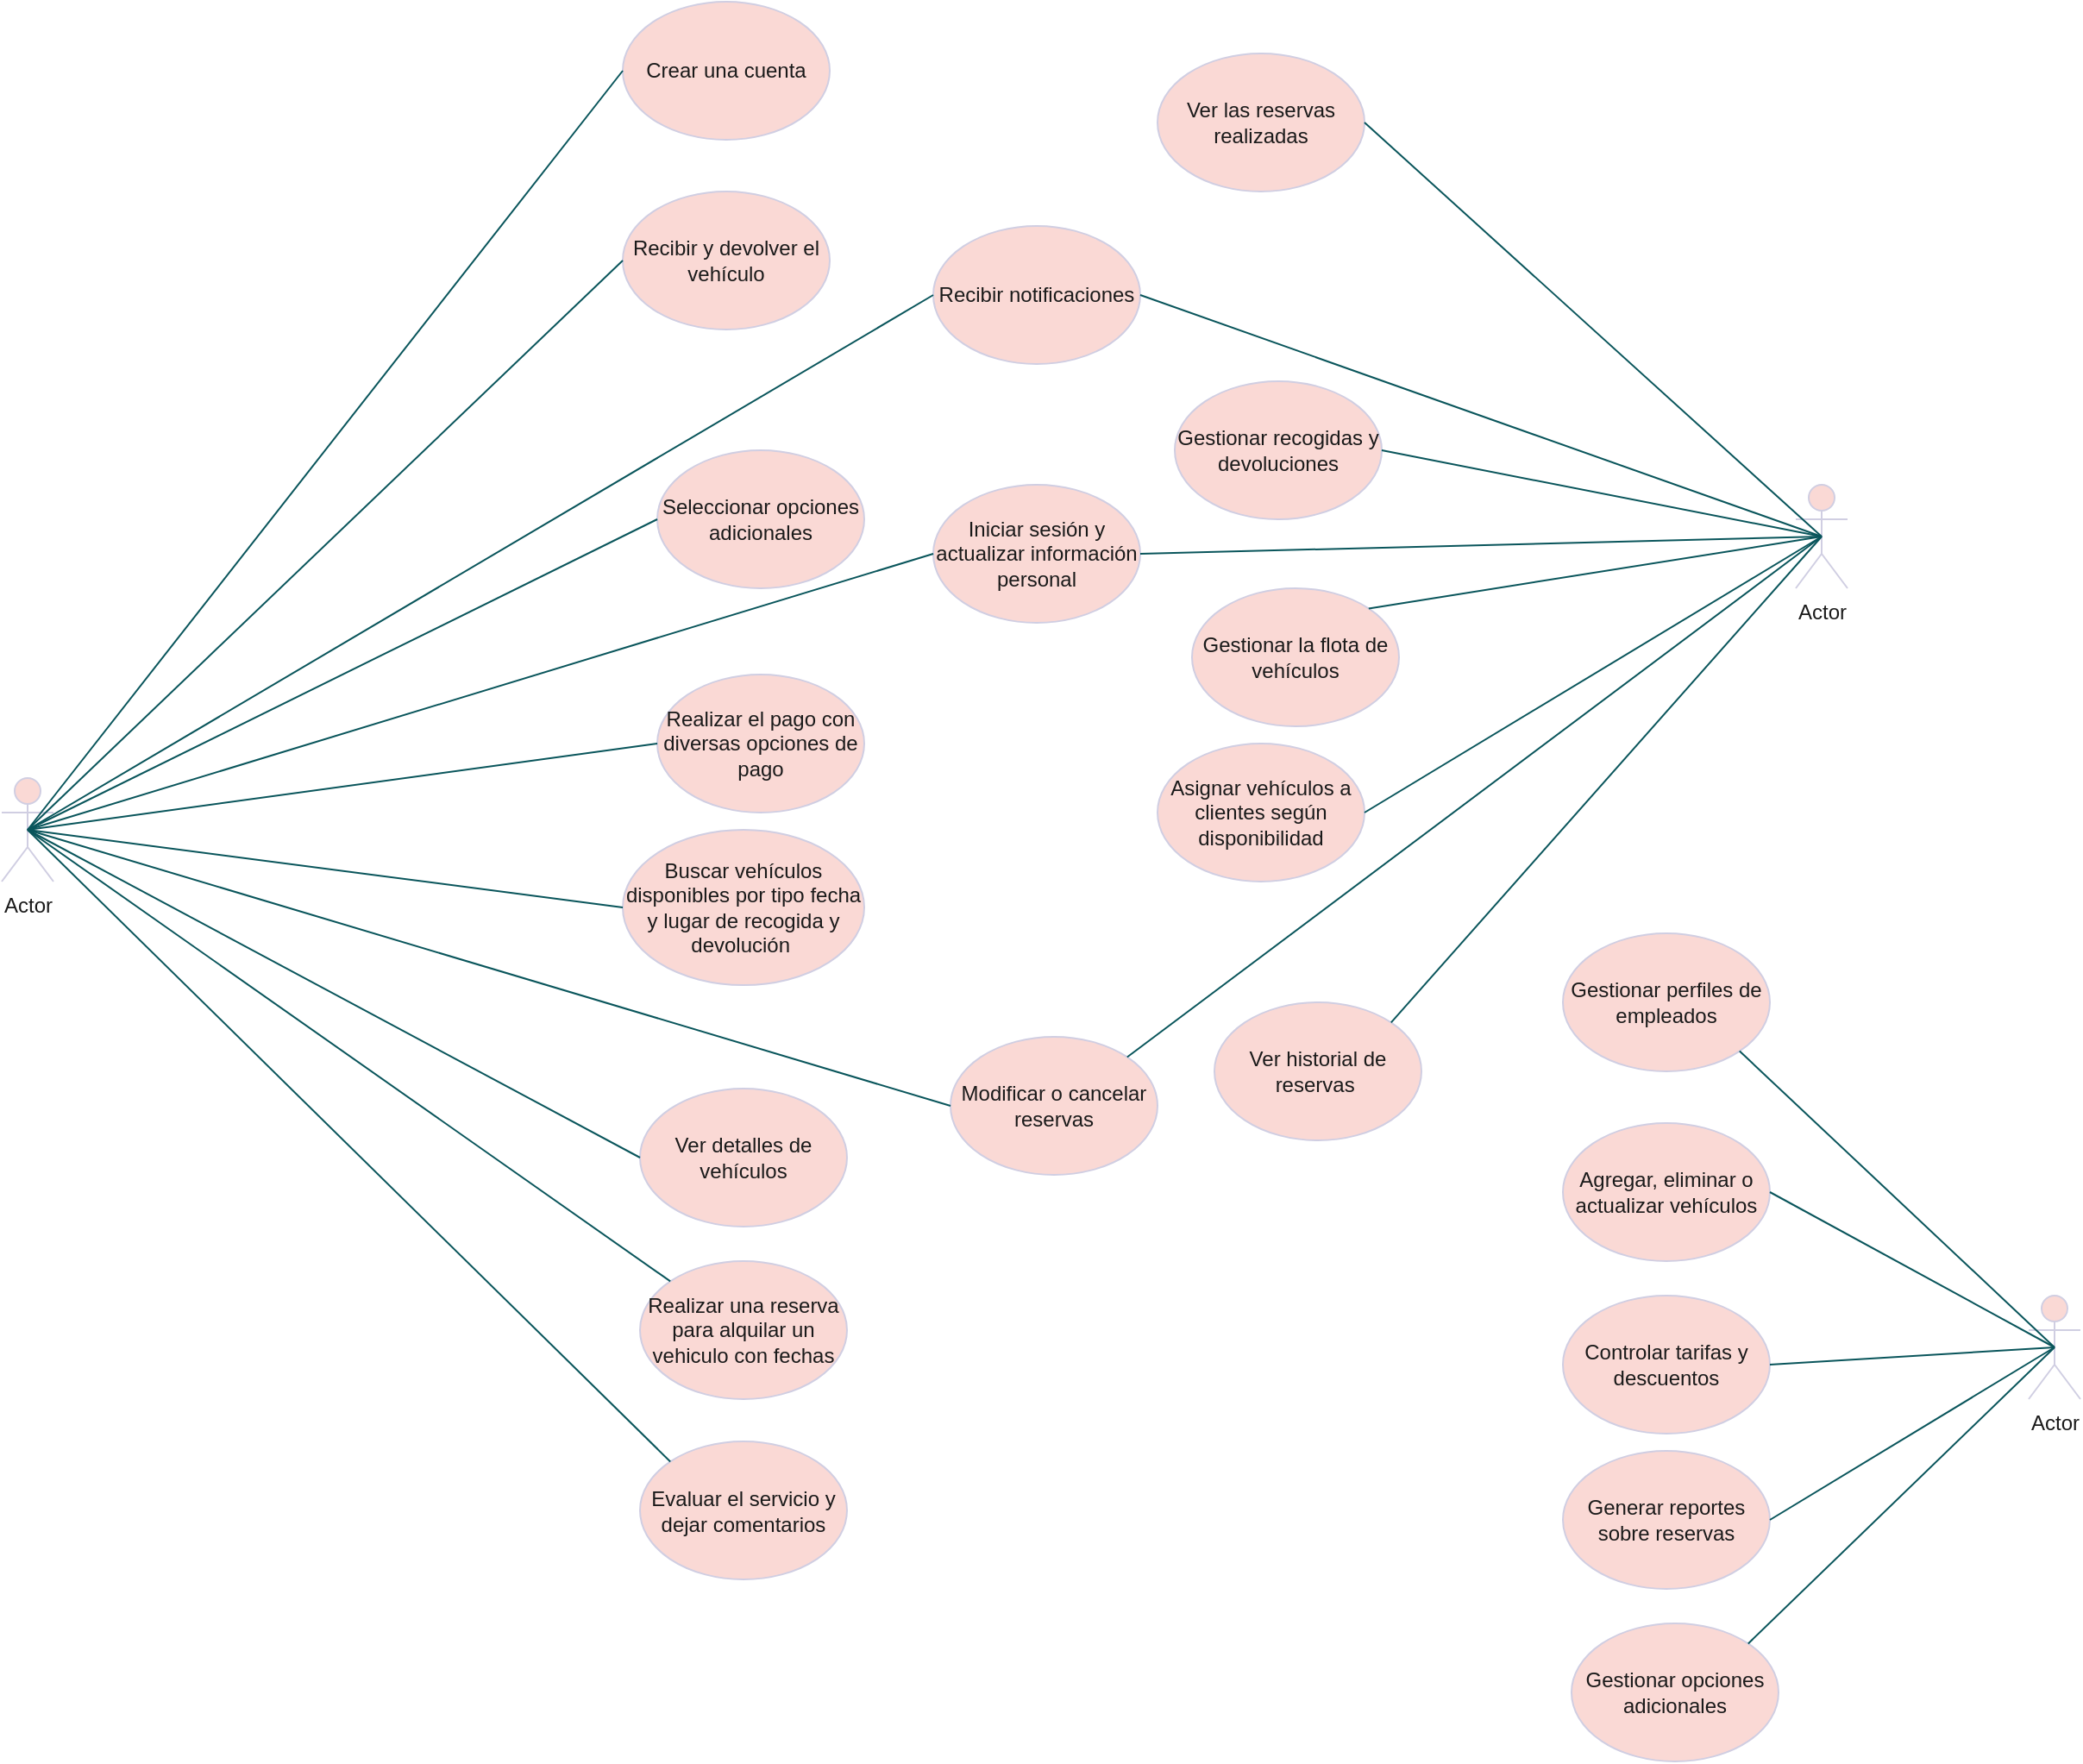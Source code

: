 <mxfile version="26.1.0">
  <diagram name="Página-1" id="7sfm6P7vLQWsBmhchRdq">
    <mxGraphModel dx="2564" dy="2366" grid="1" gridSize="10" guides="1" tooltips="1" connect="1" arrows="1" fold="1" page="1" pageScale="1" pageWidth="827" pageHeight="1169" math="0" shadow="0">
      <root>
        <mxCell id="0" />
        <mxCell id="1" parent="0" />
        <mxCell id="HMmsbIX-0MEVng9nuf__-1" value="Actor" style="shape=umlActor;verticalLabelPosition=bottom;verticalAlign=top;html=1;outlineConnect=0;labelBackgroundColor=none;fillColor=#FAD9D5;strokeColor=#D0CEE2;fontColor=#1A1A1A;" parent="1" vertex="1">
          <mxGeometry x="-290" y="160" width="30" height="60" as="geometry" />
        </mxCell>
        <mxCell id="HMmsbIX-0MEVng9nuf__-2" value="Actor" style="shape=umlActor;verticalLabelPosition=bottom;verticalAlign=top;html=1;outlineConnect=0;labelBackgroundColor=none;fillColor=#FAD9D5;strokeColor=#D0CEE2;fontColor=#1A1A1A;" parent="1" vertex="1">
          <mxGeometry x="750" y="-10" width="30" height="60" as="geometry" />
        </mxCell>
        <mxCell id="HMmsbIX-0MEVng9nuf__-3" value="Actor" style="shape=umlActor;verticalLabelPosition=bottom;verticalAlign=top;html=1;outlineConnect=0;labelBackgroundColor=none;fillColor=#FAD9D5;strokeColor=#D0CEE2;fontColor=#1A1A1A;" parent="1" vertex="1">
          <mxGeometry x="885" y="460" width="30" height="60" as="geometry" />
        </mxCell>
        <mxCell id="HMmsbIX-0MEVng9nuf__-4" value="Crear una cuenta" style="ellipse;whiteSpace=wrap;html=1;labelBackgroundColor=none;fillColor=#FAD9D5;strokeColor=#D0CEE2;fontColor=#1A1A1A;" parent="1" vertex="1">
          <mxGeometry x="70" y="-290" width="120" height="80" as="geometry" />
        </mxCell>
        <mxCell id="HMmsbIX-0MEVng9nuf__-5" value="Iniciar sesión y actualizar información personal" style="ellipse;whiteSpace=wrap;html=1;labelBackgroundColor=none;fillColor=#FAD9D5;strokeColor=#D0CEE2;fontColor=#1A1A1A;" parent="1" vertex="1">
          <mxGeometry x="250" y="-10" width="120" height="80" as="geometry" />
        </mxCell>
        <mxCell id="HMmsbIX-0MEVng9nuf__-6" value="Buscar vehículos disponibles por tipo fecha y lugar de recogida y devolución&amp;nbsp;" style="ellipse;whiteSpace=wrap;html=1;labelBackgroundColor=none;fillColor=#FAD9D5;strokeColor=#D0CEE2;fontColor=#1A1A1A;" parent="1" vertex="1">
          <mxGeometry x="70" y="190" width="140" height="90" as="geometry" />
        </mxCell>
        <mxCell id="HMmsbIX-0MEVng9nuf__-7" value="Ver detalles de vehículos" style="ellipse;whiteSpace=wrap;html=1;labelBackgroundColor=none;fillColor=#FAD9D5;strokeColor=#D0CEE2;fontColor=#1A1A1A;" parent="1" vertex="1">
          <mxGeometry x="80" y="340" width="120" height="80" as="geometry" />
        </mxCell>
        <mxCell id="HMmsbIX-0MEVng9nuf__-8" value="Recibir notificaciones" style="ellipse;whiteSpace=wrap;html=1;labelBackgroundColor=none;fillColor=#FAD9D5;strokeColor=#D0CEE2;fontColor=#1A1A1A;" parent="1" vertex="1">
          <mxGeometry x="250" y="-160" width="120" height="80" as="geometry" />
        </mxCell>
        <mxCell id="HMmsbIX-0MEVng9nuf__-9" value="Realizar el pago con diversas opciones de pago" style="ellipse;whiteSpace=wrap;html=1;labelBackgroundColor=none;fillColor=#FAD9D5;strokeColor=#D0CEE2;fontColor=#1A1A1A;" parent="1" vertex="1">
          <mxGeometry x="90" y="100" width="120" height="80" as="geometry" />
        </mxCell>
        <mxCell id="HMmsbIX-0MEVng9nuf__-10" value="Seleccionar opciones adicionales" style="ellipse;whiteSpace=wrap;html=1;labelBackgroundColor=none;fillColor=#FAD9D5;strokeColor=#D0CEE2;fontColor=#1A1A1A;" parent="1" vertex="1">
          <mxGeometry x="90" y="-30" width="120" height="80" as="geometry" />
        </mxCell>
        <mxCell id="HMmsbIX-0MEVng9nuf__-11" value="Realizar una reserva para alquilar un vehiculo con fechas" style="ellipse;whiteSpace=wrap;html=1;labelBackgroundColor=none;fillColor=#FAD9D5;strokeColor=#D0CEE2;fontColor=#1A1A1A;" parent="1" vertex="1">
          <mxGeometry x="80" y="440" width="120" height="80" as="geometry" />
        </mxCell>
        <mxCell id="HMmsbIX-0MEVng9nuf__-12" value="Modificar o cancelar reservas" style="ellipse;whiteSpace=wrap;html=1;labelBackgroundColor=none;fillColor=#FAD9D5;strokeColor=#D0CEE2;fontColor=#1A1A1A;" parent="1" vertex="1">
          <mxGeometry x="260" y="310" width="120" height="80" as="geometry" />
        </mxCell>
        <mxCell id="HMmsbIX-0MEVng9nuf__-13" value="Recibir y devolver el vehículo" style="ellipse;whiteSpace=wrap;html=1;labelBackgroundColor=none;fillColor=#FAD9D5;strokeColor=#D0CEE2;fontColor=#1A1A1A;" parent="1" vertex="1">
          <mxGeometry x="70" y="-180" width="120" height="80" as="geometry" />
        </mxCell>
        <mxCell id="HMmsbIX-0MEVng9nuf__-14" value="Evaluar el servicio y dejar comentarios" style="ellipse;whiteSpace=wrap;html=1;labelBackgroundColor=none;fillColor=#FAD9D5;strokeColor=#D0CEE2;fontColor=#1A1A1A;" parent="1" vertex="1">
          <mxGeometry x="80" y="544.5" width="120" height="80" as="geometry" />
        </mxCell>
        <mxCell id="HMmsbIX-0MEVng9nuf__-15" value="Ver las reservas realizadas" style="ellipse;whiteSpace=wrap;html=1;labelBackgroundColor=none;fillColor=#FAD9D5;strokeColor=#D0CEE2;fontColor=#1A1A1A;" parent="1" vertex="1">
          <mxGeometry x="380" y="-260" width="120" height="80" as="geometry" />
        </mxCell>
        <mxCell id="HMmsbIX-0MEVng9nuf__-16" value="Gestionar recogidas y devoluciones" style="ellipse;whiteSpace=wrap;html=1;labelBackgroundColor=none;fillColor=#FAD9D5;strokeColor=#D0CEE2;fontColor=#1A1A1A;" parent="1" vertex="1">
          <mxGeometry x="390" y="-70" width="120" height="80" as="geometry" />
        </mxCell>
        <mxCell id="HMmsbIX-0MEVng9nuf__-17" value="Gestionar la flota de vehículos" style="ellipse;whiteSpace=wrap;html=1;labelBackgroundColor=none;fillColor=#FAD9D5;strokeColor=#D0CEE2;fontColor=#1A1A1A;" parent="1" vertex="1">
          <mxGeometry x="400" y="50" width="120" height="80" as="geometry" />
        </mxCell>
        <mxCell id="HMmsbIX-0MEVng9nuf__-18" value="Asignar vehículos a clientes según disponibilidad" style="ellipse;whiteSpace=wrap;html=1;labelBackgroundColor=none;fillColor=#FAD9D5;strokeColor=#D0CEE2;fontColor=#1A1A1A;" parent="1" vertex="1">
          <mxGeometry x="380" y="140" width="120" height="80" as="geometry" />
        </mxCell>
        <mxCell id="HMmsbIX-0MEVng9nuf__-19" value="Ver historial de reservas&amp;nbsp;" style="ellipse;whiteSpace=wrap;html=1;labelBackgroundColor=none;fillColor=#FAD9D5;strokeColor=#D0CEE2;fontColor=#1A1A1A;" parent="1" vertex="1">
          <mxGeometry x="413" y="290" width="120" height="80" as="geometry" />
        </mxCell>
        <mxCell id="HMmsbIX-0MEVng9nuf__-20" value="Gestionar perfiles de empleados" style="ellipse;whiteSpace=wrap;html=1;labelBackgroundColor=none;fillColor=#FAD9D5;strokeColor=#D0CEE2;fontColor=#1A1A1A;" parent="1" vertex="1">
          <mxGeometry x="615" y="250" width="120" height="80" as="geometry" />
        </mxCell>
        <mxCell id="HMmsbIX-0MEVng9nuf__-21" value="Agregar, eliminar o actualizar vehículos" style="ellipse;whiteSpace=wrap;html=1;labelBackgroundColor=none;fillColor=#FAD9D5;strokeColor=#D0CEE2;fontColor=#1A1A1A;" parent="1" vertex="1">
          <mxGeometry x="615" y="360" width="120" height="80" as="geometry" />
        </mxCell>
        <mxCell id="HMmsbIX-0MEVng9nuf__-22" value="Controlar tarifas y descuentos" style="ellipse;whiteSpace=wrap;html=1;labelBackgroundColor=none;fillColor=#FAD9D5;strokeColor=#D0CEE2;fontColor=#1A1A1A;" parent="1" vertex="1">
          <mxGeometry x="615" y="460" width="120" height="80" as="geometry" />
        </mxCell>
        <mxCell id="HMmsbIX-0MEVng9nuf__-23" value="Generar reportes sobre reservas" style="ellipse;whiteSpace=wrap;html=1;labelBackgroundColor=none;fillColor=#FAD9D5;strokeColor=#D0CEE2;fontColor=#1A1A1A;" parent="1" vertex="1">
          <mxGeometry x="615" y="550" width="120" height="80" as="geometry" />
        </mxCell>
        <mxCell id="HMmsbIX-0MEVng9nuf__-24" value="Gestionar opciones adicionales" style="ellipse;whiteSpace=wrap;html=1;labelBackgroundColor=none;fillColor=#FAD9D5;strokeColor=#D0CEE2;fontColor=#1A1A1A;" parent="1" vertex="1">
          <mxGeometry x="620" y="650" width="120" height="80" as="geometry" />
        </mxCell>
        <mxCell id="HMmsbIX-0MEVng9nuf__-25" value="" style="endArrow=none;html=1;rounded=0;entryX=0;entryY=0.5;entryDx=0;entryDy=0;exitX=0.5;exitY=0.5;exitDx=0;exitDy=0;exitPerimeter=0;labelBackgroundColor=none;strokeColor=#09555B;fontColor=default;" parent="1" source="HMmsbIX-0MEVng9nuf__-1" target="HMmsbIX-0MEVng9nuf__-4" edge="1">
          <mxGeometry width="50" height="50" relative="1" as="geometry">
            <mxPoint x="150" y="240" as="sourcePoint" />
            <mxPoint x="200" y="190" as="targetPoint" />
          </mxGeometry>
        </mxCell>
        <mxCell id="HMmsbIX-0MEVng9nuf__-26" value="" style="endArrow=none;html=1;rounded=0;entryX=0;entryY=0.5;entryDx=0;entryDy=0;exitX=0.5;exitY=0.5;exitDx=0;exitDy=0;exitPerimeter=0;labelBackgroundColor=none;strokeColor=#09555B;fontColor=default;" parent="1" source="HMmsbIX-0MEVng9nuf__-1" target="HMmsbIX-0MEVng9nuf__-10" edge="1">
          <mxGeometry width="50" height="50" relative="1" as="geometry">
            <mxPoint x="150" y="240" as="sourcePoint" />
            <mxPoint x="200" y="190" as="targetPoint" />
          </mxGeometry>
        </mxCell>
        <mxCell id="HMmsbIX-0MEVng9nuf__-27" value="" style="endArrow=none;html=1;rounded=0;entryX=0.5;entryY=0.5;entryDx=0;entryDy=0;entryPerimeter=0;exitX=0;exitY=0.5;exitDx=0;exitDy=0;labelBackgroundColor=none;strokeColor=#09555B;fontColor=default;" parent="1" source="HMmsbIX-0MEVng9nuf__-6" target="HMmsbIX-0MEVng9nuf__-1" edge="1">
          <mxGeometry width="50" height="50" relative="1" as="geometry">
            <mxPoint x="150" y="240" as="sourcePoint" />
            <mxPoint x="200" y="190" as="targetPoint" />
          </mxGeometry>
        </mxCell>
        <mxCell id="HMmsbIX-0MEVng9nuf__-28" value="" style="endArrow=none;html=1;rounded=0;entryX=0.5;entryY=0.5;entryDx=0;entryDy=0;entryPerimeter=0;exitX=0;exitY=0.5;exitDx=0;exitDy=0;labelBackgroundColor=none;strokeColor=#09555B;fontColor=default;" parent="1" source="HMmsbIX-0MEVng9nuf__-7" target="HMmsbIX-0MEVng9nuf__-1" edge="1">
          <mxGeometry width="50" height="50" relative="1" as="geometry">
            <mxPoint x="150" y="240" as="sourcePoint" />
            <mxPoint x="200" y="190" as="targetPoint" />
          </mxGeometry>
        </mxCell>
        <mxCell id="HMmsbIX-0MEVng9nuf__-29" value="" style="endArrow=none;html=1;rounded=0;entryX=0.5;entryY=0.5;entryDx=0;entryDy=0;entryPerimeter=0;exitX=0;exitY=0.5;exitDx=0;exitDy=0;labelBackgroundColor=none;strokeColor=#09555B;fontColor=default;" parent="1" source="HMmsbIX-0MEVng9nuf__-9" target="HMmsbIX-0MEVng9nuf__-1" edge="1">
          <mxGeometry width="50" height="50" relative="1" as="geometry">
            <mxPoint x="150" y="240" as="sourcePoint" />
            <mxPoint x="200" y="190" as="targetPoint" />
          </mxGeometry>
        </mxCell>
        <mxCell id="HMmsbIX-0MEVng9nuf__-30" value="" style="endArrow=none;html=1;rounded=0;entryX=0.5;entryY=0.5;entryDx=0;entryDy=0;entryPerimeter=0;exitX=0;exitY=0;exitDx=0;exitDy=0;labelBackgroundColor=none;strokeColor=#09555B;fontColor=default;" parent="1" source="HMmsbIX-0MEVng9nuf__-11" target="HMmsbIX-0MEVng9nuf__-1" edge="1">
          <mxGeometry width="50" height="50" relative="1" as="geometry">
            <mxPoint x="150" y="240" as="sourcePoint" />
            <mxPoint x="200" y="190" as="targetPoint" />
          </mxGeometry>
        </mxCell>
        <mxCell id="HMmsbIX-0MEVng9nuf__-32" value="" style="endArrow=none;html=1;rounded=0;entryX=0;entryY=0.5;entryDx=0;entryDy=0;exitX=0.5;exitY=0.5;exitDx=0;exitDy=0;exitPerimeter=0;labelBackgroundColor=none;strokeColor=#09555B;fontColor=default;" parent="1" source="HMmsbIX-0MEVng9nuf__-1" target="HMmsbIX-0MEVng9nuf__-13" edge="1">
          <mxGeometry width="50" height="50" relative="1" as="geometry">
            <mxPoint x="150" y="230" as="sourcePoint" />
            <mxPoint x="200" y="180" as="targetPoint" />
          </mxGeometry>
        </mxCell>
        <mxCell id="HMmsbIX-0MEVng9nuf__-33" value="" style="endArrow=none;html=1;rounded=0;entryX=0.5;entryY=0.5;entryDx=0;entryDy=0;entryPerimeter=0;exitX=1;exitY=0.5;exitDx=0;exitDy=0;labelBackgroundColor=none;strokeColor=#09555B;fontColor=default;" parent="1" source="HMmsbIX-0MEVng9nuf__-15" target="HMmsbIX-0MEVng9nuf__-2" edge="1">
          <mxGeometry width="50" height="50" relative="1" as="geometry">
            <mxPoint x="540" y="200" as="sourcePoint" />
            <mxPoint x="590" y="150" as="targetPoint" />
          </mxGeometry>
        </mxCell>
        <mxCell id="HMmsbIX-0MEVng9nuf__-34" value="" style="endArrow=none;html=1;rounded=0;entryX=0.5;entryY=0.5;entryDx=0;entryDy=0;entryPerimeter=0;exitX=1;exitY=0.5;exitDx=0;exitDy=0;labelBackgroundColor=none;strokeColor=#09555B;fontColor=default;" parent="1" source="HMmsbIX-0MEVng9nuf__-16" target="HMmsbIX-0MEVng9nuf__-2" edge="1">
          <mxGeometry width="50" height="50" relative="1" as="geometry">
            <mxPoint x="540" y="200" as="sourcePoint" />
            <mxPoint x="590" y="150" as="targetPoint" />
          </mxGeometry>
        </mxCell>
        <mxCell id="HMmsbIX-0MEVng9nuf__-35" value="" style="endArrow=none;html=1;rounded=0;entryX=0.5;entryY=0.5;entryDx=0;entryDy=0;entryPerimeter=0;exitX=1;exitY=0.5;exitDx=0;exitDy=0;labelBackgroundColor=none;strokeColor=#09555B;fontColor=default;" parent="1" source="HMmsbIX-0MEVng9nuf__-8" target="HMmsbIX-0MEVng9nuf__-2" edge="1">
          <mxGeometry width="50" height="50" relative="1" as="geometry">
            <mxPoint x="540" y="200" as="sourcePoint" />
            <mxPoint x="590" y="150" as="targetPoint" />
          </mxGeometry>
        </mxCell>
        <mxCell id="HMmsbIX-0MEVng9nuf__-36" value="" style="endArrow=none;html=1;rounded=0;entryX=0.5;entryY=0.5;entryDx=0;entryDy=0;entryPerimeter=0;exitX=1;exitY=0.5;exitDx=0;exitDy=0;labelBackgroundColor=none;strokeColor=#09555B;fontColor=default;" parent="1" source="HMmsbIX-0MEVng9nuf__-5" target="HMmsbIX-0MEVng9nuf__-2" edge="1">
          <mxGeometry width="50" height="50" relative="1" as="geometry">
            <mxPoint x="540" y="200" as="sourcePoint" />
            <mxPoint x="590" y="150" as="targetPoint" />
          </mxGeometry>
        </mxCell>
        <mxCell id="HMmsbIX-0MEVng9nuf__-37" value="" style="endArrow=none;html=1;rounded=0;entryX=0.5;entryY=0.5;entryDx=0;entryDy=0;entryPerimeter=0;exitX=1;exitY=0;exitDx=0;exitDy=0;labelBackgroundColor=none;strokeColor=#09555B;fontColor=default;" parent="1" source="HMmsbIX-0MEVng9nuf__-17" target="HMmsbIX-0MEVng9nuf__-2" edge="1">
          <mxGeometry width="50" height="50" relative="1" as="geometry">
            <mxPoint x="540" y="200" as="sourcePoint" />
            <mxPoint x="590" y="150" as="targetPoint" />
          </mxGeometry>
        </mxCell>
        <mxCell id="HMmsbIX-0MEVng9nuf__-38" value="" style="endArrow=none;html=1;rounded=0;entryX=0.5;entryY=0.5;entryDx=0;entryDy=0;entryPerimeter=0;exitX=1;exitY=0.5;exitDx=0;exitDy=0;labelBackgroundColor=none;strokeColor=#09555B;fontColor=default;" parent="1" source="HMmsbIX-0MEVng9nuf__-18" target="HMmsbIX-0MEVng9nuf__-2" edge="1">
          <mxGeometry width="50" height="50" relative="1" as="geometry">
            <mxPoint x="540" y="200" as="sourcePoint" />
            <mxPoint x="590" y="150" as="targetPoint" />
          </mxGeometry>
        </mxCell>
        <mxCell id="HMmsbIX-0MEVng9nuf__-40" value="" style="endArrow=none;html=1;rounded=0;entryX=0.5;entryY=0.5;entryDx=0;entryDy=0;entryPerimeter=0;exitX=1;exitY=0;exitDx=0;exitDy=0;labelBackgroundColor=none;strokeColor=#09555B;fontColor=default;" parent="1" source="HMmsbIX-0MEVng9nuf__-12" target="HMmsbIX-0MEVng9nuf__-2" edge="1">
          <mxGeometry width="50" height="50" relative="1" as="geometry">
            <mxPoint x="540" y="200" as="sourcePoint" />
            <mxPoint x="590" y="150" as="targetPoint" />
          </mxGeometry>
        </mxCell>
        <mxCell id="HMmsbIX-0MEVng9nuf__-41" value="" style="endArrow=none;html=1;rounded=0;entryX=0.5;entryY=0.5;entryDx=0;entryDy=0;entryPerimeter=0;exitX=1;exitY=0;exitDx=0;exitDy=0;labelBackgroundColor=none;strokeColor=#09555B;fontColor=default;" parent="1" source="HMmsbIX-0MEVng9nuf__-19" target="HMmsbIX-0MEVng9nuf__-2" edge="1">
          <mxGeometry width="50" height="50" relative="1" as="geometry">
            <mxPoint x="490" y="270" as="sourcePoint" />
            <mxPoint x="540" y="220" as="targetPoint" />
          </mxGeometry>
        </mxCell>
        <mxCell id="HMmsbIX-0MEVng9nuf__-42" value="" style="endArrow=none;html=1;rounded=0;entryX=0;entryY=0.5;entryDx=0;entryDy=0;exitX=0.5;exitY=0.5;exitDx=0;exitDy=0;exitPerimeter=0;labelBackgroundColor=none;strokeColor=#09555B;fontColor=default;" parent="1" source="HMmsbIX-0MEVng9nuf__-1" target="HMmsbIX-0MEVng9nuf__-8" edge="1">
          <mxGeometry width="50" height="50" relative="1" as="geometry">
            <mxPoint x="170" y="270" as="sourcePoint" />
            <mxPoint x="220" y="220" as="targetPoint" />
          </mxGeometry>
        </mxCell>
        <mxCell id="HMmsbIX-0MEVng9nuf__-43" value="" style="endArrow=none;html=1;rounded=0;entryX=0;entryY=0.5;entryDx=0;entryDy=0;exitX=0.5;exitY=0.5;exitDx=0;exitDy=0;exitPerimeter=0;labelBackgroundColor=none;strokeColor=#09555B;fontColor=default;" parent="1" source="HMmsbIX-0MEVng9nuf__-1" target="HMmsbIX-0MEVng9nuf__-5" edge="1">
          <mxGeometry width="50" height="50" relative="1" as="geometry">
            <mxPoint x="170" y="270" as="sourcePoint" />
            <mxPoint x="220" y="220" as="targetPoint" />
          </mxGeometry>
        </mxCell>
        <mxCell id="HMmsbIX-0MEVng9nuf__-44" value="" style="endArrow=none;html=1;rounded=0;entryX=0;entryY=0.5;entryDx=0;entryDy=0;exitX=0.5;exitY=0.5;exitDx=0;exitDy=0;exitPerimeter=0;labelBackgroundColor=none;strokeColor=#09555B;fontColor=default;" parent="1" source="HMmsbIX-0MEVng9nuf__-1" target="HMmsbIX-0MEVng9nuf__-12" edge="1">
          <mxGeometry width="50" height="50" relative="1" as="geometry">
            <mxPoint x="130" y="270" as="sourcePoint" />
            <mxPoint x="180" y="220" as="targetPoint" />
          </mxGeometry>
        </mxCell>
        <mxCell id="HMmsbIX-0MEVng9nuf__-46" value="" style="endArrow=none;html=1;rounded=0;exitX=0;exitY=0;exitDx=0;exitDy=0;entryX=0.5;entryY=0.5;entryDx=0;entryDy=0;entryPerimeter=0;labelBackgroundColor=none;strokeColor=#09555B;fontColor=default;" parent="1" source="HMmsbIX-0MEVng9nuf__-14" target="HMmsbIX-0MEVng9nuf__-1" edge="1">
          <mxGeometry width="50" height="50" relative="1" as="geometry">
            <mxPoint x="370" y="500" as="sourcePoint" />
            <mxPoint x="-230" y="360" as="targetPoint" />
          </mxGeometry>
        </mxCell>
        <mxCell id="HMmsbIX-0MEVng9nuf__-47" value="" style="endArrow=none;html=1;rounded=0;entryX=1;entryY=1;entryDx=0;entryDy=0;exitX=0.5;exitY=0.5;exitDx=0;exitDy=0;exitPerimeter=0;labelBackgroundColor=none;strokeColor=#09555B;fontColor=default;" parent="1" source="HMmsbIX-0MEVng9nuf__-3" target="HMmsbIX-0MEVng9nuf__-20" edge="1">
          <mxGeometry width="50" height="50" relative="1" as="geometry">
            <mxPoint x="865" y="590" as="sourcePoint" />
            <mxPoint x="915" y="540" as="targetPoint" />
          </mxGeometry>
        </mxCell>
        <mxCell id="HMmsbIX-0MEVng9nuf__-48" value="" style="endArrow=none;html=1;rounded=0;entryX=1;entryY=0.5;entryDx=0;entryDy=0;exitX=0.5;exitY=0.5;exitDx=0;exitDy=0;exitPerimeter=0;labelBackgroundColor=none;strokeColor=#09555B;fontColor=default;" parent="1" source="HMmsbIX-0MEVng9nuf__-3" target="HMmsbIX-0MEVng9nuf__-21" edge="1">
          <mxGeometry width="50" height="50" relative="1" as="geometry">
            <mxPoint x="865" y="590" as="sourcePoint" />
            <mxPoint x="915" y="540" as="targetPoint" />
          </mxGeometry>
        </mxCell>
        <mxCell id="HMmsbIX-0MEVng9nuf__-49" value="" style="endArrow=none;html=1;rounded=0;entryX=1;entryY=0.5;entryDx=0;entryDy=0;exitX=0.5;exitY=0.5;exitDx=0;exitDy=0;exitPerimeter=0;labelBackgroundColor=none;strokeColor=#09555B;fontColor=default;" parent="1" source="HMmsbIX-0MEVng9nuf__-3" target="HMmsbIX-0MEVng9nuf__-22" edge="1">
          <mxGeometry width="50" height="50" relative="1" as="geometry">
            <mxPoint x="865" y="590" as="sourcePoint" />
            <mxPoint x="915" y="540" as="targetPoint" />
          </mxGeometry>
        </mxCell>
        <mxCell id="HMmsbIX-0MEVng9nuf__-50" value="" style="endArrow=none;html=1;rounded=0;exitX=1;exitY=0.5;exitDx=0;exitDy=0;entryX=0.5;entryY=0.5;entryDx=0;entryDy=0;entryPerimeter=0;labelBackgroundColor=none;strokeColor=#09555B;fontColor=default;" parent="1" source="HMmsbIX-0MEVng9nuf__-23" target="HMmsbIX-0MEVng9nuf__-3" edge="1">
          <mxGeometry width="50" height="50" relative="1" as="geometry">
            <mxPoint x="865" y="590" as="sourcePoint" />
            <mxPoint x="915" y="540" as="targetPoint" />
          </mxGeometry>
        </mxCell>
        <mxCell id="HMmsbIX-0MEVng9nuf__-51" value="" style="endArrow=none;html=1;rounded=0;entryX=0.5;entryY=0.5;entryDx=0;entryDy=0;entryPerimeter=0;exitX=1;exitY=0;exitDx=0;exitDy=0;labelBackgroundColor=none;strokeColor=#09555B;fontColor=default;" parent="1" source="HMmsbIX-0MEVng9nuf__-24" target="HMmsbIX-0MEVng9nuf__-3" edge="1">
          <mxGeometry width="50" height="50" relative="1" as="geometry">
            <mxPoint x="865" y="590" as="sourcePoint" />
            <mxPoint x="915" y="540" as="targetPoint" />
          </mxGeometry>
        </mxCell>
      </root>
    </mxGraphModel>
  </diagram>
</mxfile>
